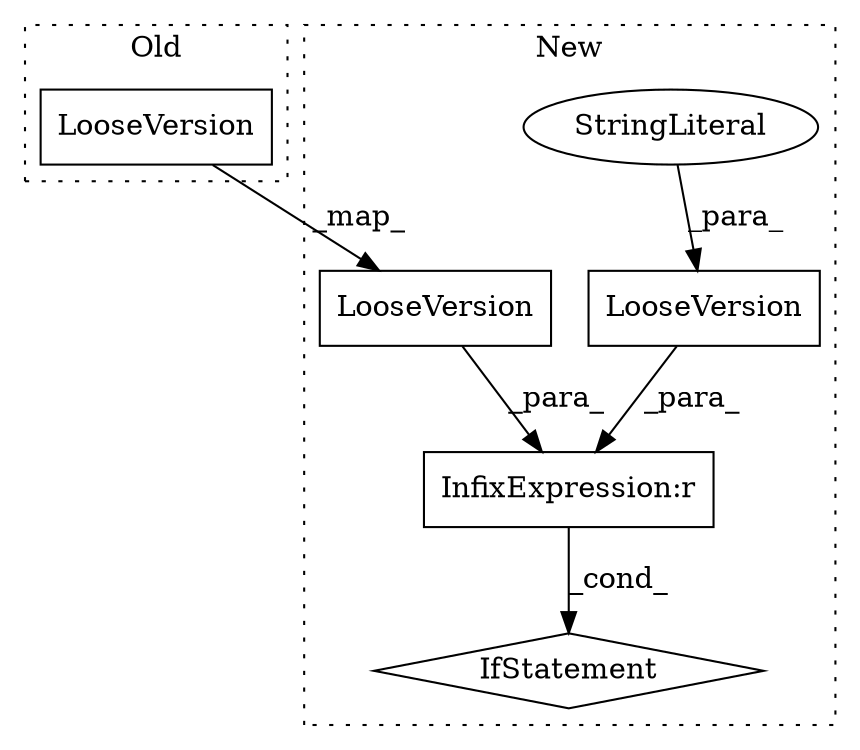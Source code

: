 digraph G {
subgraph cluster0 {
1 [label="LooseVersion" a="32" s="370,405" l="13,1" shape="box"];
label = "Old";
style="dotted";
}
subgraph cluster1 {
2 [label="LooseVersion" a="32" s="372,407" l="13,1" shape="box"];
3 [label="InfixExpression:r" a="27" s="408" l="3" shape="box"];
4 [label="LooseVersion" a="32" s="411,431" l="13,1" shape="box"];
5 [label="StringLiteral" a="45" s="424" l="7" shape="ellipse"];
6 [label="IfStatement" a="25" s="368,432" l="4,2" shape="diamond"];
label = "New";
style="dotted";
}
1 -> 2 [label="_map_"];
2 -> 3 [label="_para_"];
3 -> 6 [label="_cond_"];
4 -> 3 [label="_para_"];
5 -> 4 [label="_para_"];
}